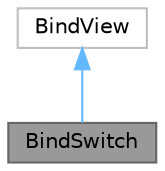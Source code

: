 digraph "BindSwitch"
{
 // LATEX_PDF_SIZE
  bgcolor="transparent";
  edge [fontname=Helvetica,fontsize=10,labelfontname=Helvetica,labelfontsize=10];
  node [fontname=Helvetica,fontsize=10,shape=box,height=0.2,width=0.4];
  Node1 [id="Node000001",label="BindSwitch",height=0.2,width=0.4,color="gray40", fillcolor="grey60", style="filled", fontcolor="black",tooltip="Represents a toggle switch UI element in the Bind framework."];
  Node2 -> Node1 [id="edge1_Node000001_Node000002",dir="back",color="steelblue1",style="solid",tooltip=" "];
  Node2 [id="Node000002",label="BindView",height=0.2,width=0.4,color="grey75", fillcolor="white", style="filled",URL="$class_bind_view.html",tooltip=" "];
}
